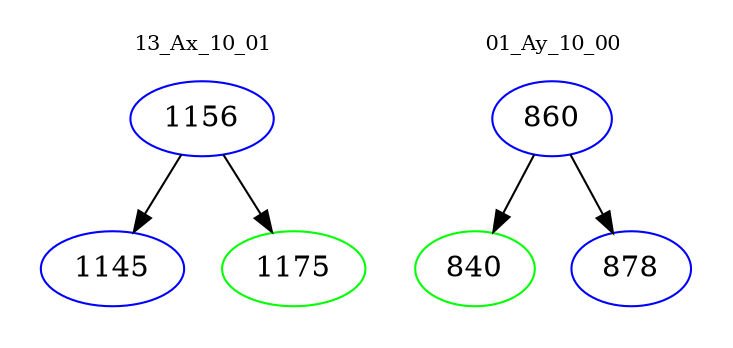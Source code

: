 digraph{
subgraph cluster_0 {
color = white
label = "13_Ax_10_01";
fontsize=10;
T0_1156 [label="1156", color="blue"]
T0_1156 -> T0_1145 [color="black"]
T0_1145 [label="1145", color="blue"]
T0_1156 -> T0_1175 [color="black"]
T0_1175 [label="1175", color="green"]
}
subgraph cluster_1 {
color = white
label = "01_Ay_10_00";
fontsize=10;
T1_860 [label="860", color="blue"]
T1_860 -> T1_840 [color="black"]
T1_840 [label="840", color="green"]
T1_860 -> T1_878 [color="black"]
T1_878 [label="878", color="blue"]
}
}
